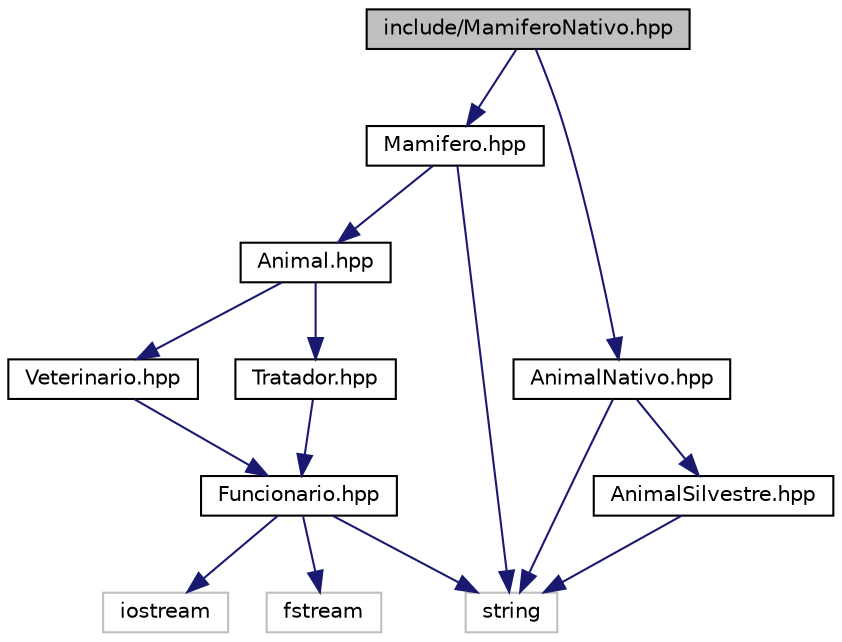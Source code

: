 digraph "include/MamiferoNativo.hpp"
{
  edge [fontname="Helvetica",fontsize="10",labelfontname="Helvetica",labelfontsize="10"];
  node [fontname="Helvetica",fontsize="10",shape=record];
  Node0 [label="include/MamiferoNativo.hpp",height=0.2,width=0.4,color="black", fillcolor="grey75", style="filled", fontcolor="black"];
  Node0 -> Node1 [color="midnightblue",fontsize="10",style="solid",fontname="Helvetica"];
  Node1 [label="Mamifero.hpp",height=0.2,width=0.4,color="black", fillcolor="white", style="filled",URL="$Mamifero_8hpp.html",tooltip="Classe que representa os mamíferos. "];
  Node1 -> Node2 [color="midnightblue",fontsize="10",style="solid",fontname="Helvetica"];
  Node2 [label="Animal.hpp",height=0.2,width=0.4,color="black", fillcolor="white", style="filled",URL="$Animal_8hpp.html",tooltip="Classe que representa os animais. "];
  Node2 -> Node3 [color="midnightblue",fontsize="10",style="solid",fontname="Helvetica"];
  Node3 [label="Veterinario.hpp",height=0.2,width=0.4,color="black", fillcolor="white", style="filled",URL="$Veterinario_8hpp.html",tooltip="Classe que representa os veterinários. "];
  Node3 -> Node4 [color="midnightblue",fontsize="10",style="solid",fontname="Helvetica"];
  Node4 [label="Funcionario.hpp",height=0.2,width=0.4,color="black", fillcolor="white", style="filled",URL="$Funcionario_8hpp.html",tooltip="Classe que representa os funcionarios. "];
  Node4 -> Node5 [color="midnightblue",fontsize="10",style="solid",fontname="Helvetica"];
  Node5 [label="iostream",height=0.2,width=0.4,color="grey75", fillcolor="white", style="filled"];
  Node4 -> Node6 [color="midnightblue",fontsize="10",style="solid",fontname="Helvetica"];
  Node6 [label="fstream",height=0.2,width=0.4,color="grey75", fillcolor="white", style="filled"];
  Node4 -> Node7 [color="midnightblue",fontsize="10",style="solid",fontname="Helvetica"];
  Node7 [label="string",height=0.2,width=0.4,color="grey75", fillcolor="white", style="filled"];
  Node2 -> Node8 [color="midnightblue",fontsize="10",style="solid",fontname="Helvetica"];
  Node8 [label="Tratador.hpp",height=0.2,width=0.4,color="black", fillcolor="white", style="filled",URL="$Tratador_8hpp.html",tooltip="Classe que representa os tratadores dos animais. "];
  Node8 -> Node4 [color="midnightblue",fontsize="10",style="solid",fontname="Helvetica"];
  Node1 -> Node7 [color="midnightblue",fontsize="10",style="solid",fontname="Helvetica"];
  Node0 -> Node9 [color="midnightblue",fontsize="10",style="solid",fontname="Helvetica"];
  Node9 [label="AnimalNativo.hpp",height=0.2,width=0.4,color="black", fillcolor="white", style="filled",URL="$AnimalNativo_8hpp.html",tooltip="Classe que representa os animais nativos. "];
  Node9 -> Node10 [color="midnightblue",fontsize="10",style="solid",fontname="Helvetica"];
  Node10 [label="AnimalSilvestre.hpp",height=0.2,width=0.4,color="black", fillcolor="white", style="filled",URL="$AnimalSilvestre_8hpp.html",tooltip="Classe que representa os animais silvestres. "];
  Node10 -> Node7 [color="midnightblue",fontsize="10",style="solid",fontname="Helvetica"];
  Node9 -> Node7 [color="midnightblue",fontsize="10",style="solid",fontname="Helvetica"];
}
